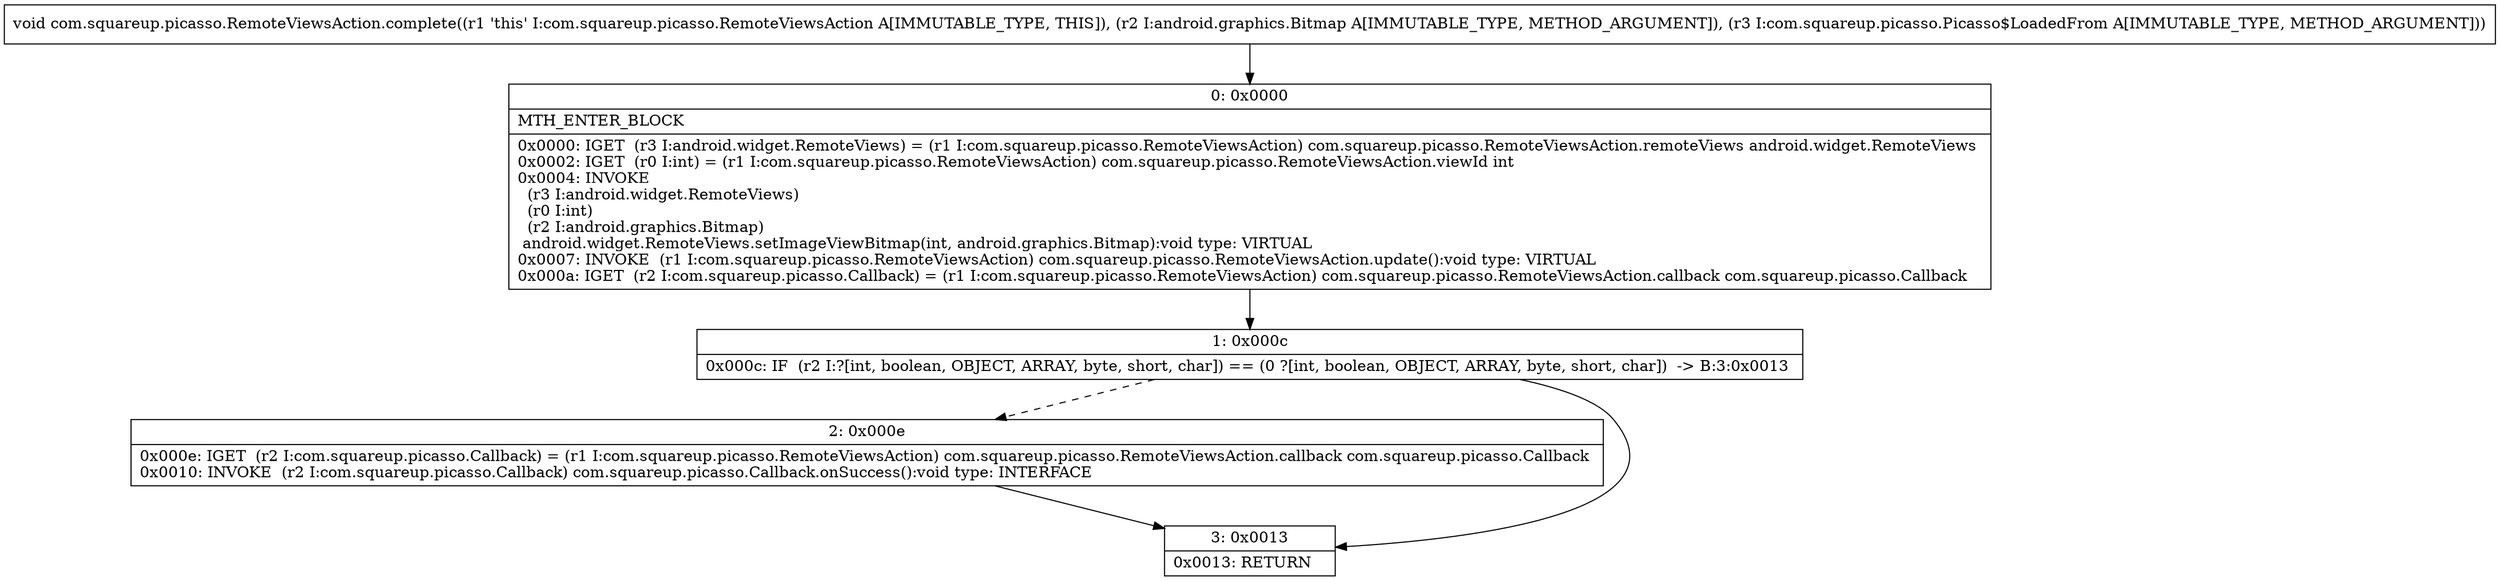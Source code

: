 digraph "CFG forcom.squareup.picasso.RemoteViewsAction.complete(Landroid\/graphics\/Bitmap;Lcom\/squareup\/picasso\/Picasso$LoadedFrom;)V" {
Node_0 [shape=record,label="{0\:\ 0x0000|MTH_ENTER_BLOCK\l|0x0000: IGET  (r3 I:android.widget.RemoteViews) = (r1 I:com.squareup.picasso.RemoteViewsAction) com.squareup.picasso.RemoteViewsAction.remoteViews android.widget.RemoteViews \l0x0002: IGET  (r0 I:int) = (r1 I:com.squareup.picasso.RemoteViewsAction) com.squareup.picasso.RemoteViewsAction.viewId int \l0x0004: INVOKE  \l  (r3 I:android.widget.RemoteViews)\l  (r0 I:int)\l  (r2 I:android.graphics.Bitmap)\l android.widget.RemoteViews.setImageViewBitmap(int, android.graphics.Bitmap):void type: VIRTUAL \l0x0007: INVOKE  (r1 I:com.squareup.picasso.RemoteViewsAction) com.squareup.picasso.RemoteViewsAction.update():void type: VIRTUAL \l0x000a: IGET  (r2 I:com.squareup.picasso.Callback) = (r1 I:com.squareup.picasso.RemoteViewsAction) com.squareup.picasso.RemoteViewsAction.callback com.squareup.picasso.Callback \l}"];
Node_1 [shape=record,label="{1\:\ 0x000c|0x000c: IF  (r2 I:?[int, boolean, OBJECT, ARRAY, byte, short, char]) == (0 ?[int, boolean, OBJECT, ARRAY, byte, short, char])  \-\> B:3:0x0013 \l}"];
Node_2 [shape=record,label="{2\:\ 0x000e|0x000e: IGET  (r2 I:com.squareup.picasso.Callback) = (r1 I:com.squareup.picasso.RemoteViewsAction) com.squareup.picasso.RemoteViewsAction.callback com.squareup.picasso.Callback \l0x0010: INVOKE  (r2 I:com.squareup.picasso.Callback) com.squareup.picasso.Callback.onSuccess():void type: INTERFACE \l}"];
Node_3 [shape=record,label="{3\:\ 0x0013|0x0013: RETURN   \l}"];
MethodNode[shape=record,label="{void com.squareup.picasso.RemoteViewsAction.complete((r1 'this' I:com.squareup.picasso.RemoteViewsAction A[IMMUTABLE_TYPE, THIS]), (r2 I:android.graphics.Bitmap A[IMMUTABLE_TYPE, METHOD_ARGUMENT]), (r3 I:com.squareup.picasso.Picasso$LoadedFrom A[IMMUTABLE_TYPE, METHOD_ARGUMENT])) }"];
MethodNode -> Node_0;
Node_0 -> Node_1;
Node_1 -> Node_2[style=dashed];
Node_1 -> Node_3;
Node_2 -> Node_3;
}

